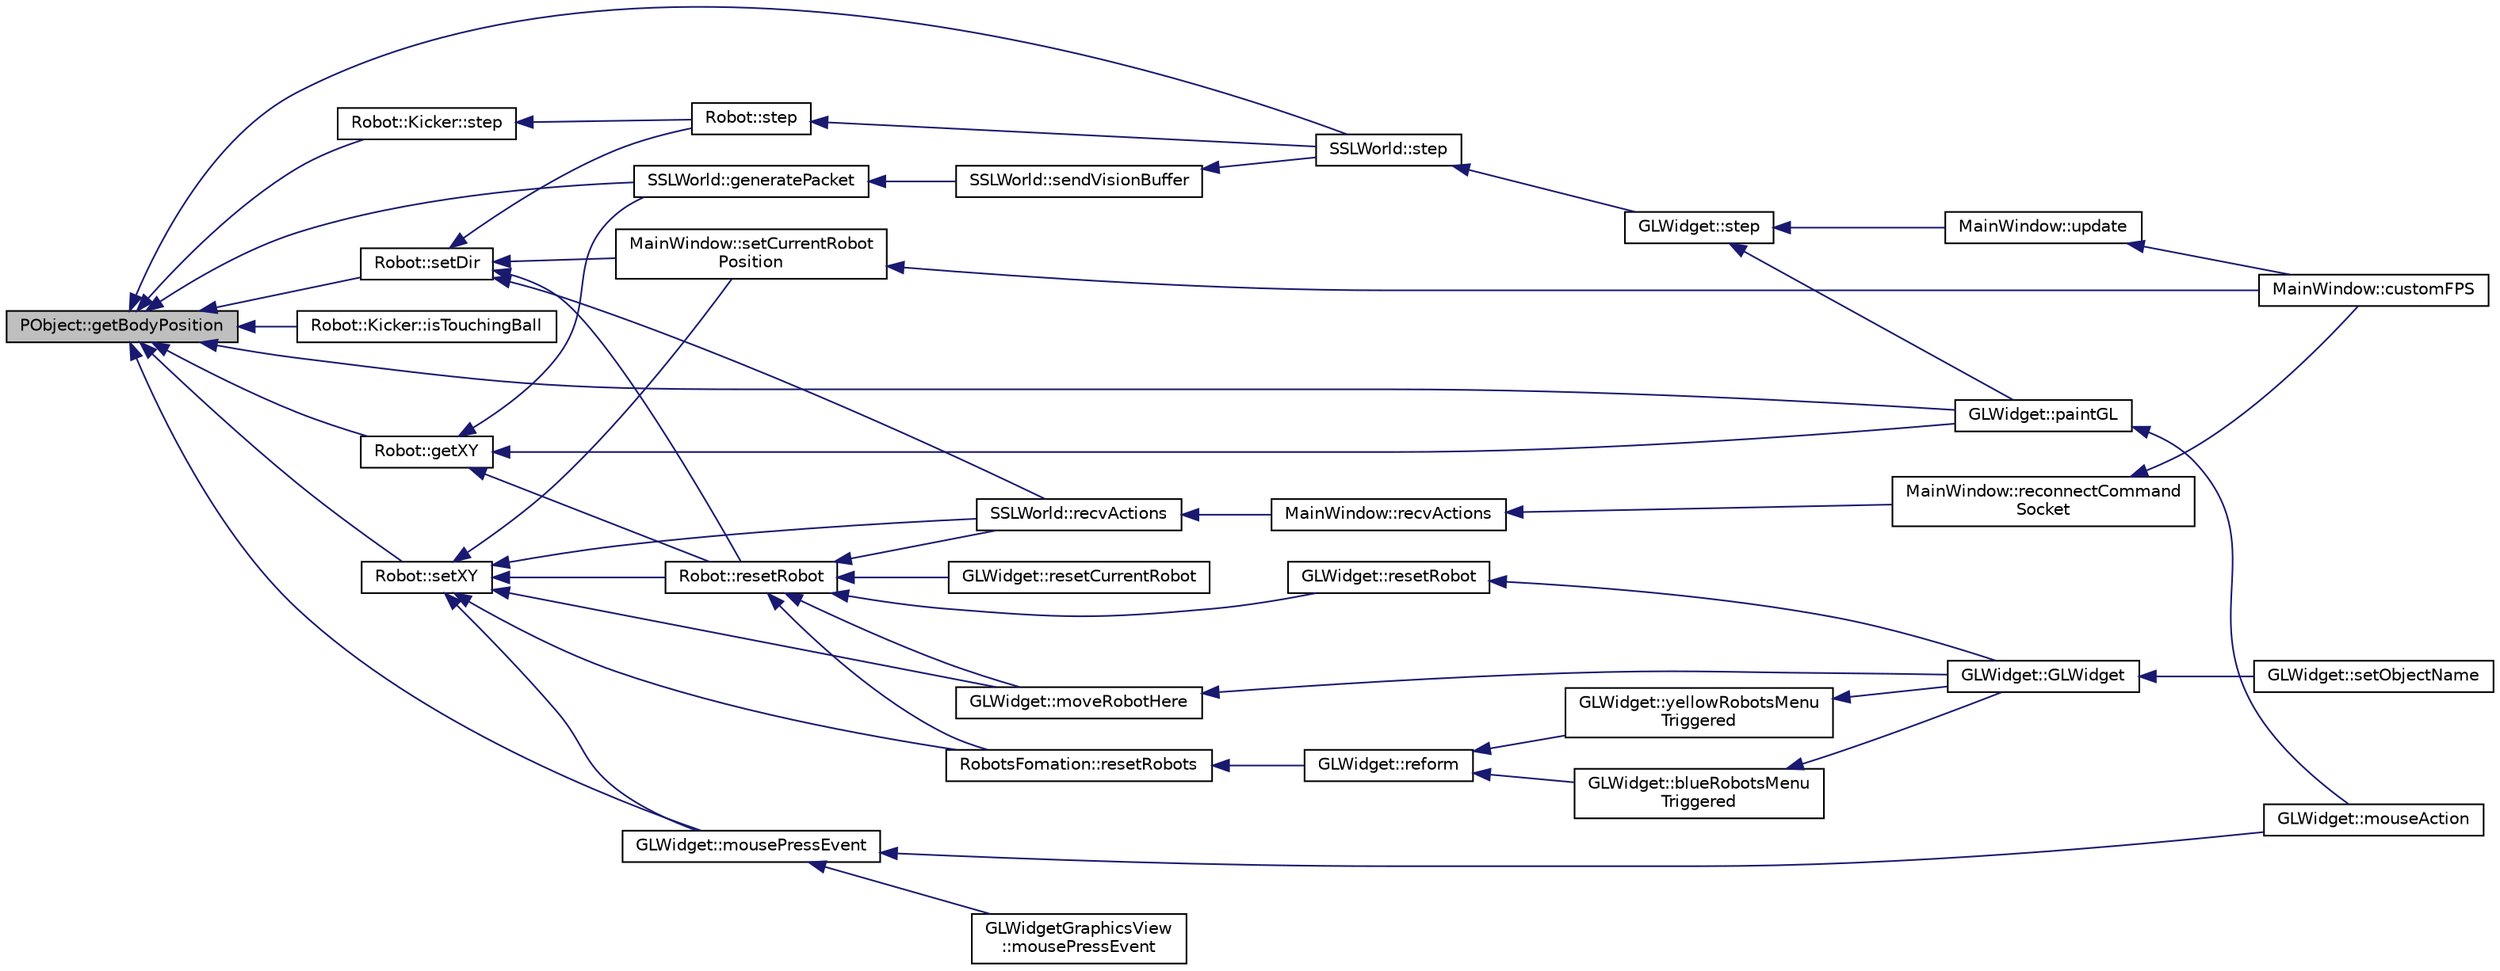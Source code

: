 digraph "PObject::getBodyPosition"
{
 // INTERACTIVE_SVG=YES
  edge [fontname="Helvetica",fontsize="10",labelfontname="Helvetica",labelfontsize="10"];
  node [fontname="Helvetica",fontsize="10",shape=record];
  rankdir="LR";
  Node1 [label="PObject::getBodyPosition",height=0.2,width=0.4,color="black", fillcolor="grey75", style="filled", fontcolor="black"];
  Node1 -> Node2 [dir="back",color="midnightblue",fontsize="10",style="solid",fontname="Helvetica"];
  Node2 [label="SSLWorld::generatePacket",height=0.2,width=0.4,color="black", fillcolor="white", style="filled",URL="$d9/d7f/class_s_s_l_world.html#a7c2c8355c0fcb5a54a8829629145377e"];
  Node2 -> Node3 [dir="back",color="midnightblue",fontsize="10",style="solid",fontname="Helvetica"];
  Node3 [label="SSLWorld::sendVisionBuffer",height=0.2,width=0.4,color="black", fillcolor="white", style="filled",URL="$d9/d7f/class_s_s_l_world.html#ac33c379ea009095ee408f55a8e0693f5"];
  Node3 -> Node4 [dir="back",color="midnightblue",fontsize="10",style="solid",fontname="Helvetica"];
  Node4 [label="SSLWorld::step",height=0.2,width=0.4,color="black", fillcolor="white", style="filled",URL="$d9/d7f/class_s_s_l_world.html#a19a89ea3cdc5eeb4176ee4f44c3d1328"];
  Node4 -> Node5 [dir="back",color="midnightblue",fontsize="10",style="solid",fontname="Helvetica"];
  Node5 [label="GLWidget::step",height=0.2,width=0.4,color="black", fillcolor="white", style="filled",URL="$da/d10/class_g_l_widget.html#a655d413639cb45a511baec4d3d4b723c"];
  Node5 -> Node6 [dir="back",color="midnightblue",fontsize="10",style="solid",fontname="Helvetica"];
  Node6 [label="GLWidget::paintGL",height=0.2,width=0.4,color="black", fillcolor="white", style="filled",URL="$da/d10/class_g_l_widget.html#a640b5570cb2b37724fd5b58a77339c5e"];
  Node6 -> Node7 [dir="back",color="midnightblue",fontsize="10",style="solid",fontname="Helvetica"];
  Node7 [label="GLWidget::mouseAction",height=0.2,width=0.4,color="black", fillcolor="white", style="filled",URL="$da/d10/class_g_l_widget.html#ac38cb02e557b2f553c83bb49f26eb50d"];
  Node5 -> Node8 [dir="back",color="midnightblue",fontsize="10",style="solid",fontname="Helvetica"];
  Node8 [label="MainWindow::update",height=0.2,width=0.4,color="black", fillcolor="white", style="filled",URL="$d9/dc6/class_main_window.html#a128f71880d4b9683149023fc46fcc9f8"];
  Node8 -> Node9 [dir="back",color="midnightblue",fontsize="10",style="solid",fontname="Helvetica"];
  Node9 [label="MainWindow::customFPS",height=0.2,width=0.4,color="black", fillcolor="white", style="filled",URL="$d9/dc6/class_main_window.html#a54b84786850165c4e5466bc2e4097810"];
  Node1 -> Node10 [dir="back",color="midnightblue",fontsize="10",style="solid",fontname="Helvetica"];
  Node10 [label="Robot::getXY",height=0.2,width=0.4,color="black", fillcolor="white", style="filled",URL="$d4/d84/class_robot.html#ac55bcaf576c29263c83a15a3035b8391"];
  Node10 -> Node6 [dir="back",color="midnightblue",fontsize="10",style="solid",fontname="Helvetica"];
  Node10 -> Node11 [dir="back",color="midnightblue",fontsize="10",style="solid",fontname="Helvetica"];
  Node11 [label="Robot::resetRobot",height=0.2,width=0.4,color="black", fillcolor="white", style="filled",URL="$d4/d84/class_robot.html#a998cd0e4c8b4b1240bb5ffe221bb0d01"];
  Node11 -> Node12 [dir="back",color="midnightblue",fontsize="10",style="solid",fontname="Helvetica"];
  Node12 [label="GLWidget::resetRobot",height=0.2,width=0.4,color="black", fillcolor="white", style="filled",URL="$da/d10/class_g_l_widget.html#ae9dfc92aeb33f08384e5a23e07d10c8f"];
  Node12 -> Node13 [dir="back",color="midnightblue",fontsize="10",style="solid",fontname="Helvetica"];
  Node13 [label="GLWidget::GLWidget",height=0.2,width=0.4,color="black", fillcolor="white", style="filled",URL="$da/d10/class_g_l_widget.html#ad3e2c0a887e2335be75b585b73889b41"];
  Node13 -> Node14 [dir="back",color="midnightblue",fontsize="10",style="solid",fontname="Helvetica"];
  Node14 [label="GLWidget::setObjectName",height=0.2,width=0.4,color="black", fillcolor="white", style="filled",URL="$da/d10/class_g_l_widget.html#a83016effcc53812c6bd1905b84aeb99d"];
  Node11 -> Node15 [dir="back",color="midnightblue",fontsize="10",style="solid",fontname="Helvetica"];
  Node15 [label="GLWidget::resetCurrentRobot",height=0.2,width=0.4,color="black", fillcolor="white", style="filled",URL="$da/d10/class_g_l_widget.html#a99d8b0a93b753bc60992ff465b34623b"];
  Node11 -> Node16 [dir="back",color="midnightblue",fontsize="10",style="solid",fontname="Helvetica"];
  Node16 [label="GLWidget::moveRobotHere",height=0.2,width=0.4,color="black", fillcolor="white", style="filled",URL="$da/d10/class_g_l_widget.html#aee4d669d1eabc2668e81de32e4c3561d"];
  Node16 -> Node13 [dir="back",color="midnightblue",fontsize="10",style="solid",fontname="Helvetica"];
  Node11 -> Node17 [dir="back",color="midnightblue",fontsize="10",style="solid",fontname="Helvetica"];
  Node17 [label="SSLWorld::recvActions",height=0.2,width=0.4,color="black", fillcolor="white", style="filled",URL="$d9/d7f/class_s_s_l_world.html#a47a57176f6f8aa3283a6846576c7db2c"];
  Node17 -> Node18 [dir="back",color="midnightblue",fontsize="10",style="solid",fontname="Helvetica"];
  Node18 [label="MainWindow::recvActions",height=0.2,width=0.4,color="black", fillcolor="white", style="filled",URL="$d9/dc6/class_main_window.html#a387f42462d1aaf94676c608d4dc014ca"];
  Node18 -> Node19 [dir="back",color="midnightblue",fontsize="10",style="solid",fontname="Helvetica"];
  Node19 [label="MainWindow::reconnectCommand\lSocket",height=0.2,width=0.4,color="black", fillcolor="white", style="filled",URL="$d9/dc6/class_main_window.html#a3773663f183cdba856ae784c0dad02b4"];
  Node19 -> Node9 [dir="back",color="midnightblue",fontsize="10",style="solid",fontname="Helvetica"];
  Node11 -> Node20 [dir="back",color="midnightblue",fontsize="10",style="solid",fontname="Helvetica"];
  Node20 [label="RobotsFomation::resetRobots",height=0.2,width=0.4,color="black", fillcolor="white", style="filled",URL="$dd/da7/class_robots_fomation.html#af8c90dba30b7a2fa051bbfdceb19c459"];
  Node20 -> Node21 [dir="back",color="midnightblue",fontsize="10",style="solid",fontname="Helvetica"];
  Node21 [label="GLWidget::reform",height=0.2,width=0.4,color="black", fillcolor="white", style="filled",URL="$da/d10/class_g_l_widget.html#ad6994da2d74a615b87fce3e1d72b6cd1"];
  Node21 -> Node22 [dir="back",color="midnightblue",fontsize="10",style="solid",fontname="Helvetica"];
  Node22 [label="GLWidget::blueRobotsMenu\lTriggered",height=0.2,width=0.4,color="black", fillcolor="white", style="filled",URL="$da/d10/class_g_l_widget.html#a62823a9c350a15b254301c9ee6d339e1"];
  Node22 -> Node13 [dir="back",color="midnightblue",fontsize="10",style="solid",fontname="Helvetica"];
  Node21 -> Node23 [dir="back",color="midnightblue",fontsize="10",style="solid",fontname="Helvetica"];
  Node23 [label="GLWidget::yellowRobotsMenu\lTriggered",height=0.2,width=0.4,color="black", fillcolor="white", style="filled",URL="$da/d10/class_g_l_widget.html#a8f362a814392f9061ac753929cdd0a44"];
  Node23 -> Node13 [dir="back",color="midnightblue",fontsize="10",style="solid",fontname="Helvetica"];
  Node10 -> Node2 [dir="back",color="midnightblue",fontsize="10",style="solid",fontname="Helvetica"];
  Node1 -> Node24 [dir="back",color="midnightblue",fontsize="10",style="solid",fontname="Helvetica"];
  Node24 [label="Robot::Kicker::isTouchingBall",height=0.2,width=0.4,color="black", fillcolor="white", style="filled",URL="$d0/df4/class_robot_1_1_kicker.html#ab5e8a79f50b3a5af4ab481d029dd86d5"];
  Node1 -> Node25 [dir="back",color="midnightblue",fontsize="10",style="solid",fontname="Helvetica"];
  Node25 [label="GLWidget::mousePressEvent",height=0.2,width=0.4,color="black", fillcolor="white", style="filled",URL="$da/d10/class_g_l_widget.html#ab144cc8064c1bbf6d0ef0646ca0bd06c"];
  Node25 -> Node7 [dir="back",color="midnightblue",fontsize="10",style="solid",fontname="Helvetica"];
  Node25 -> Node26 [dir="back",color="midnightblue",fontsize="10",style="solid",fontname="Helvetica"];
  Node26 [label="GLWidgetGraphicsView\l::mousePressEvent",height=0.2,width=0.4,color="black", fillcolor="white", style="filled",URL="$d2/d5c/class_g_l_widget_graphics_view.html#ad939733c7d2260cd0cd27a770bb38f7f"];
  Node1 -> Node6 [dir="back",color="midnightblue",fontsize="10",style="solid",fontname="Helvetica"];
  Node1 -> Node27 [dir="back",color="midnightblue",fontsize="10",style="solid",fontname="Helvetica"];
  Node27 [label="Robot::setDir",height=0.2,width=0.4,color="black", fillcolor="white", style="filled",URL="$d4/d84/class_robot.html#a477e45893bbd07b5ff94f36f6fed12c6"];
  Node27 -> Node28 [dir="back",color="midnightblue",fontsize="10",style="solid",fontname="Helvetica"];
  Node28 [label="MainWindow::setCurrentRobot\lPosition",height=0.2,width=0.4,color="black", fillcolor="white", style="filled",URL="$d9/dc6/class_main_window.html#abf70ab6834b8f552659edf27b9313e13"];
  Node28 -> Node9 [dir="back",color="midnightblue",fontsize="10",style="solid",fontname="Helvetica"];
  Node27 -> Node29 [dir="back",color="midnightblue",fontsize="10",style="solid",fontname="Helvetica"];
  Node29 [label="Robot::step",height=0.2,width=0.4,color="black", fillcolor="white", style="filled",URL="$d4/d84/class_robot.html#aa50d73cd1109a70133af442674ed3a1a"];
  Node29 -> Node4 [dir="back",color="midnightblue",fontsize="10",style="solid",fontname="Helvetica"];
  Node27 -> Node11 [dir="back",color="midnightblue",fontsize="10",style="solid",fontname="Helvetica"];
  Node27 -> Node17 [dir="back",color="midnightblue",fontsize="10",style="solid",fontname="Helvetica"];
  Node1 -> Node30 [dir="back",color="midnightblue",fontsize="10",style="solid",fontname="Helvetica"];
  Node30 [label="Robot::setXY",height=0.2,width=0.4,color="black", fillcolor="white", style="filled",URL="$d4/d84/class_robot.html#a1ba3a89dad410e184d8dac72ccbe6875"];
  Node30 -> Node28 [dir="back",color="midnightblue",fontsize="10",style="solid",fontname="Helvetica"];
  Node30 -> Node25 [dir="back",color="midnightblue",fontsize="10",style="solid",fontname="Helvetica"];
  Node30 -> Node16 [dir="back",color="midnightblue",fontsize="10",style="solid",fontname="Helvetica"];
  Node30 -> Node11 [dir="back",color="midnightblue",fontsize="10",style="solid",fontname="Helvetica"];
  Node30 -> Node17 [dir="back",color="midnightblue",fontsize="10",style="solid",fontname="Helvetica"];
  Node30 -> Node20 [dir="back",color="midnightblue",fontsize="10",style="solid",fontname="Helvetica"];
  Node1 -> Node4 [dir="back",color="midnightblue",fontsize="10",style="solid",fontname="Helvetica"];
  Node1 -> Node31 [dir="back",color="midnightblue",fontsize="10",style="solid",fontname="Helvetica"];
  Node31 [label="Robot::Kicker::step",height=0.2,width=0.4,color="black", fillcolor="white", style="filled",URL="$d0/df4/class_robot_1_1_kicker.html#a18bc8a0a92f1b33b978482a2da6742e6"];
  Node31 -> Node29 [dir="back",color="midnightblue",fontsize="10",style="solid",fontname="Helvetica"];
}
